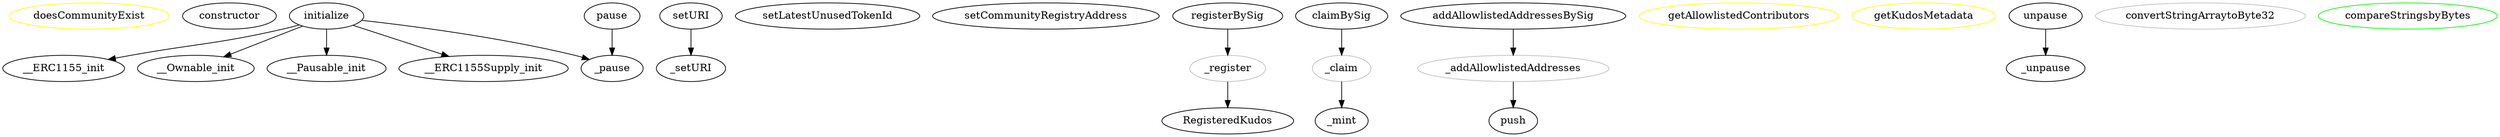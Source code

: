 strict digraph {
  doesCommunityExist [color=yellow]
  constructor
  initialize
  __ERC1155_init
  __Ownable_init
  __Pausable_init
  __ERC1155Supply_init
  _pause
  setURI
  _setURI
  setLatestUnusedTokenId
  setCommunityRegistryAddress
  registerBySig
  _register [color=gray]
  RegisteredKudos
  claimBySig
  _claim [color=gray]
  _mint
  addAllowlistedAddressesBySig
  _addAllowlistedAddresses [color=gray]
  push
  getAllowlistedContributors [color=yellow]
  getKudosMetadata [color=yellow]
  pause
  unpause
  _unpause
  convertStringArraytoByte32 [color=gray]
  compareStringsbyBytes [color=green]
  initialize -> __ERC1155_init
  initialize -> __Ownable_init
  initialize -> __Pausable_init
  initialize -> __ERC1155Supply_init
  initialize -> _pause
  setURI -> _setURI
  registerBySig -> _register
  _register -> RegisteredKudos
  claimBySig -> _claim
  _claim -> _mint
  addAllowlistedAddressesBySig -> _addAllowlistedAddresses
  _addAllowlistedAddresses -> push
  pause -> _pause
  unpause -> _unpause
}

